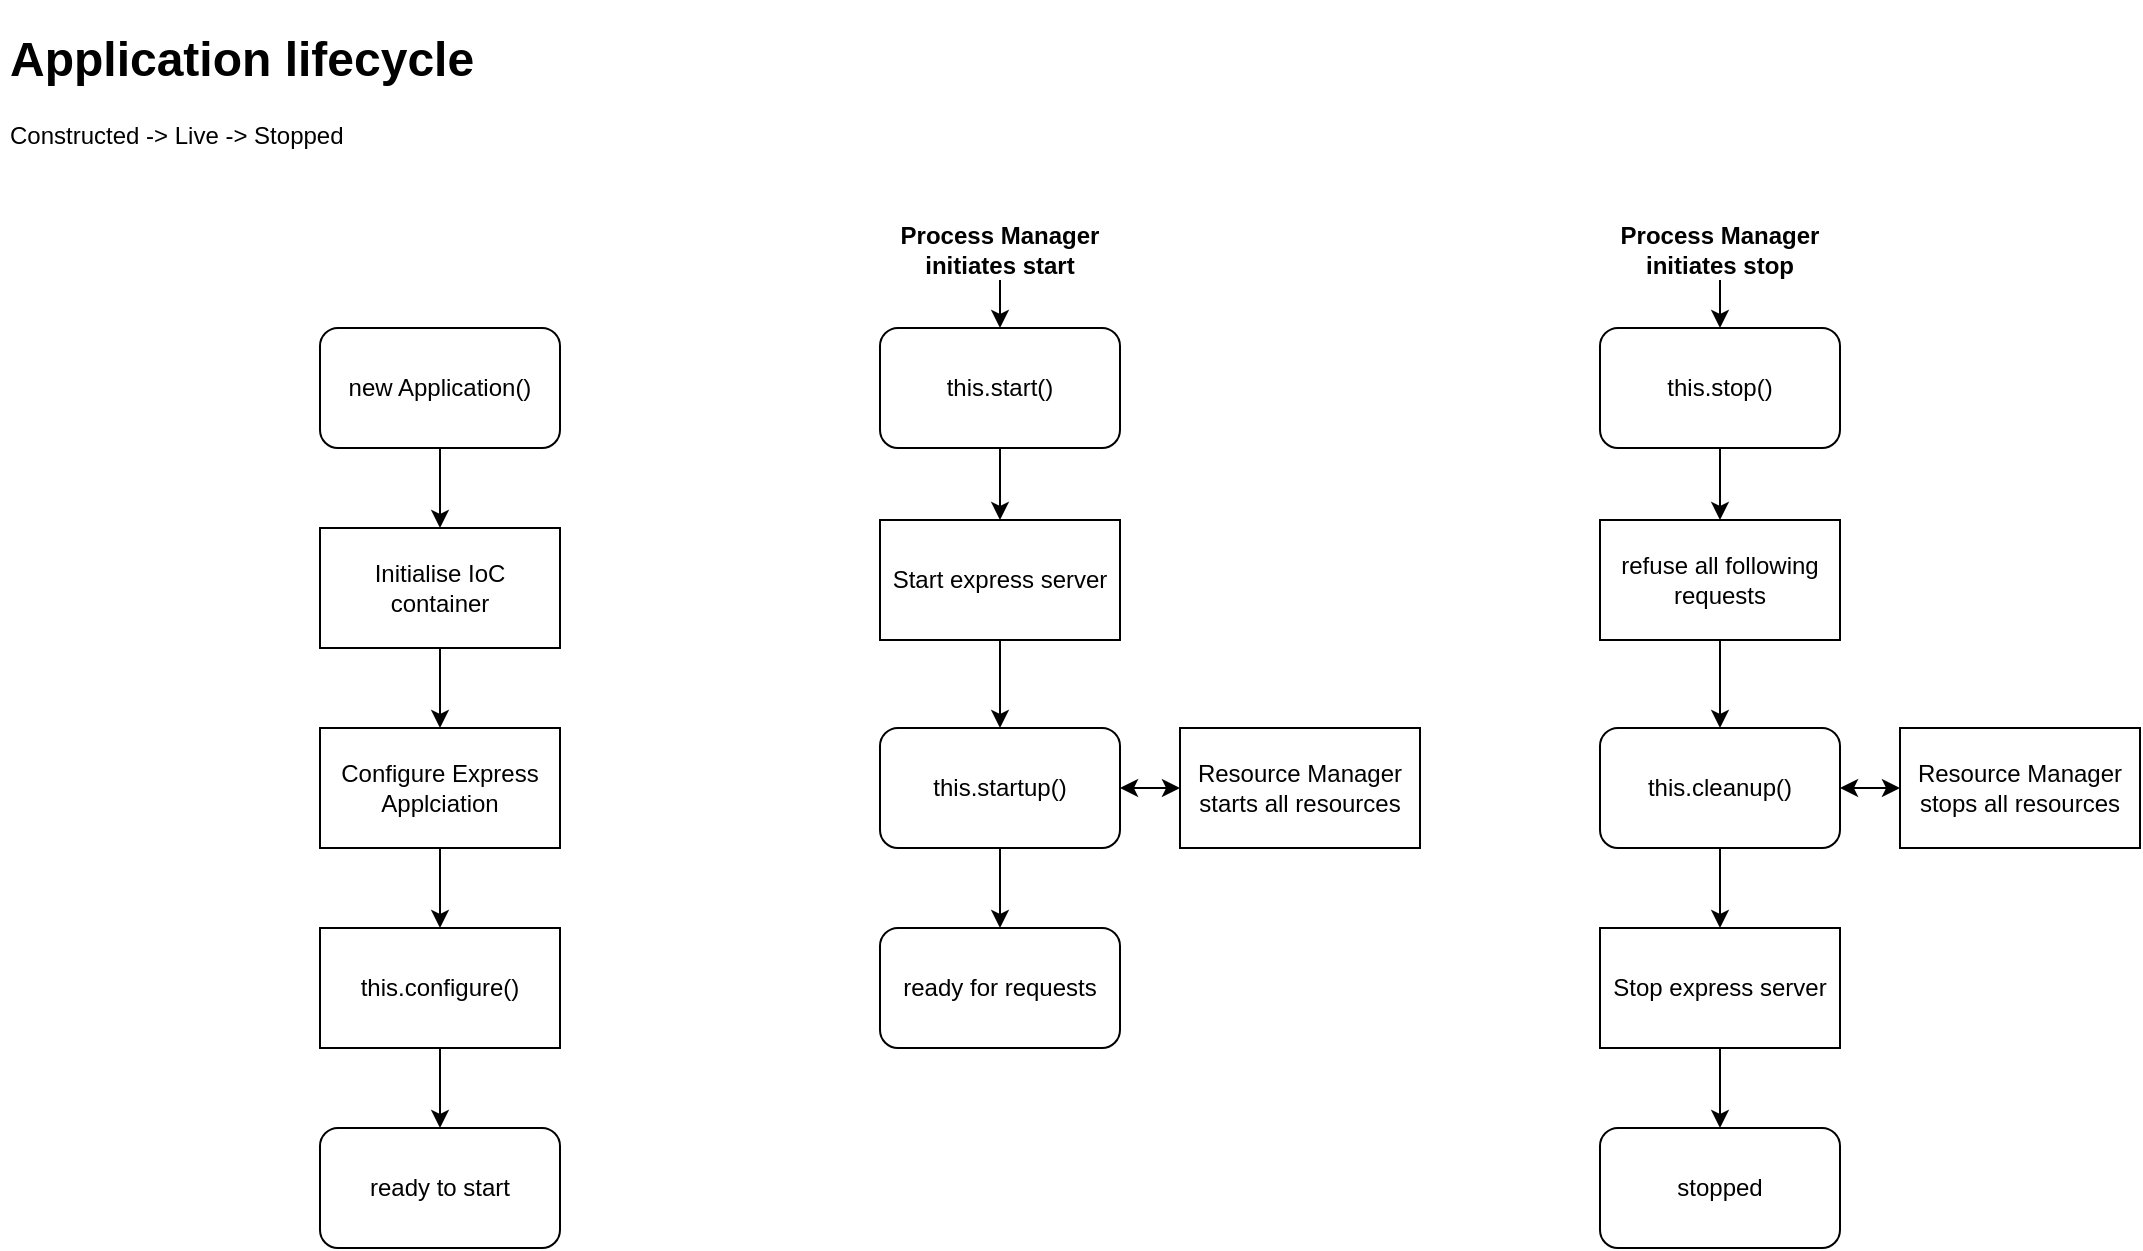 <mxfile version="16.5.6" type="device" pages="2"><diagram id="WwKaxPyDbDFMb3IJ6wo2" name="application lifecycle"><mxGraphModel dx="1234" dy="809" grid="1" gridSize="10" guides="1" tooltips="1" connect="1" arrows="1" fold="1" page="1" pageScale="1" pageWidth="1169" pageHeight="827" math="0" shadow="0"><root><mxCell id="0"/><mxCell id="1" parent="0"/><mxCell id="eLjJ5Z6fW_Yev-cvs-dV-1" value="&lt;h1&gt;Application lifecycle&lt;/h1&gt;&lt;p&gt;Constructed -&amp;gt; Live -&amp;gt; Stopped&lt;/p&gt;" style="text;html=1;strokeColor=none;fillColor=none;spacing=5;spacingTop=-20;whiteSpace=wrap;overflow=hidden;rounded=0;" vertex="1" parent="1"><mxGeometry x="20" y="30" width="360" height="90" as="geometry"/></mxCell><mxCell id="eLjJ5Z6fW_Yev-cvs-dV-5" style="edgeStyle=orthogonalEdgeStyle;rounded=0;orthogonalLoop=1;jettySize=auto;html=1;entryX=0.5;entryY=0;entryDx=0;entryDy=0;" edge="1" parent="1" source="eLjJ5Z6fW_Yev-cvs-dV-2" target="eLjJ5Z6fW_Yev-cvs-dV-4"><mxGeometry relative="1" as="geometry"/></mxCell><mxCell id="eLjJ5Z6fW_Yev-cvs-dV-2" value="new Application()" style="rounded=1;whiteSpace=wrap;html=1;" vertex="1" parent="1"><mxGeometry x="180" y="184" width="120" height="60" as="geometry"/></mxCell><mxCell id="eLjJ5Z6fW_Yev-cvs-dV-7" style="edgeStyle=orthogonalEdgeStyle;rounded=0;orthogonalLoop=1;jettySize=auto;html=1;entryX=0.5;entryY=0;entryDx=0;entryDy=0;" edge="1" parent="1" source="eLjJ5Z6fW_Yev-cvs-dV-4" target="eLjJ5Z6fW_Yev-cvs-dV-6"><mxGeometry relative="1" as="geometry"/></mxCell><mxCell id="eLjJ5Z6fW_Yev-cvs-dV-4" value="Initialise IoC container" style="rounded=0;whiteSpace=wrap;html=1;" vertex="1" parent="1"><mxGeometry x="180" y="284" width="120" height="60" as="geometry"/></mxCell><mxCell id="eLjJ5Z6fW_Yev-cvs-dV-9" style="edgeStyle=orthogonalEdgeStyle;rounded=0;orthogonalLoop=1;jettySize=auto;html=1;entryX=0.5;entryY=0;entryDx=0;entryDy=0;" edge="1" parent="1" source="eLjJ5Z6fW_Yev-cvs-dV-6" target="eLjJ5Z6fW_Yev-cvs-dV-8"><mxGeometry relative="1" as="geometry"/></mxCell><mxCell id="eLjJ5Z6fW_Yev-cvs-dV-6" value="Configure Express Applciation" style="rounded=0;whiteSpace=wrap;html=1;" vertex="1" parent="1"><mxGeometry x="180" y="384" width="120" height="60" as="geometry"/></mxCell><mxCell id="eLjJ5Z6fW_Yev-cvs-dV-11" style="edgeStyle=orthogonalEdgeStyle;rounded=0;orthogonalLoop=1;jettySize=auto;html=1;entryX=0.5;entryY=0;entryDx=0;entryDy=0;" edge="1" parent="1" source="eLjJ5Z6fW_Yev-cvs-dV-8" target="eLjJ5Z6fW_Yev-cvs-dV-10"><mxGeometry relative="1" as="geometry"/></mxCell><mxCell id="eLjJ5Z6fW_Yev-cvs-dV-8" value="this.configure()" style="rounded=0;whiteSpace=wrap;html=1;" vertex="1" parent="1"><mxGeometry x="180" y="484" width="120" height="60" as="geometry"/></mxCell><mxCell id="eLjJ5Z6fW_Yev-cvs-dV-10" value="ready to start" style="rounded=1;whiteSpace=wrap;html=1;" vertex="1" parent="1"><mxGeometry x="180" y="584" width="120" height="60" as="geometry"/></mxCell><mxCell id="eLjJ5Z6fW_Yev-cvs-dV-25" style="edgeStyle=orthogonalEdgeStyle;rounded=0;orthogonalLoop=1;jettySize=auto;html=1;entryX=0.5;entryY=0;entryDx=0;entryDy=0;startArrow=none;startFill=0;" edge="1" parent="1" source="eLjJ5Z6fW_Yev-cvs-dV-13" target="eLjJ5Z6fW_Yev-cvs-dV-14"><mxGeometry relative="1" as="geometry"/></mxCell><mxCell id="eLjJ5Z6fW_Yev-cvs-dV-13" value="Process Manager initiates start" style="text;html=1;strokeColor=none;fillColor=none;align=center;verticalAlign=middle;whiteSpace=wrap;rounded=0;fontStyle=1" vertex="1" parent="1"><mxGeometry x="455" y="130" width="130" height="30" as="geometry"/></mxCell><mxCell id="eLjJ5Z6fW_Yev-cvs-dV-18" style="edgeStyle=orthogonalEdgeStyle;rounded=0;orthogonalLoop=1;jettySize=auto;html=1;entryX=0.5;entryY=0;entryDx=0;entryDy=0;" edge="1" parent="1" source="eLjJ5Z6fW_Yev-cvs-dV-14" target="eLjJ5Z6fW_Yev-cvs-dV-15"><mxGeometry relative="1" as="geometry"/></mxCell><mxCell id="eLjJ5Z6fW_Yev-cvs-dV-14" value="this.start()" style="rounded=1;whiteSpace=wrap;html=1;" vertex="1" parent="1"><mxGeometry x="460" y="184" width="120" height="60" as="geometry"/></mxCell><mxCell id="eLjJ5Z6fW_Yev-cvs-dV-19" style="edgeStyle=orthogonalEdgeStyle;rounded=0;orthogonalLoop=1;jettySize=auto;html=1;entryX=0.5;entryY=0;entryDx=0;entryDy=0;" edge="1" parent="1" source="eLjJ5Z6fW_Yev-cvs-dV-15" target="eLjJ5Z6fW_Yev-cvs-dV-16"><mxGeometry relative="1" as="geometry"/></mxCell><mxCell id="eLjJ5Z6fW_Yev-cvs-dV-15" value="Start express server" style="rounded=0;whiteSpace=wrap;html=1;" vertex="1" parent="1"><mxGeometry x="460" y="280" width="120" height="60" as="geometry"/></mxCell><mxCell id="eLjJ5Z6fW_Yev-cvs-dV-20" style="edgeStyle=orthogonalEdgeStyle;rounded=0;orthogonalLoop=1;jettySize=auto;html=1;entryX=0;entryY=0.5;entryDx=0;entryDy=0;startArrow=classic;startFill=1;" edge="1" parent="1" source="eLjJ5Z6fW_Yev-cvs-dV-16" target="eLjJ5Z6fW_Yev-cvs-dV-17"><mxGeometry relative="1" as="geometry"/></mxCell><mxCell id="eLjJ5Z6fW_Yev-cvs-dV-22" style="edgeStyle=orthogonalEdgeStyle;rounded=0;orthogonalLoop=1;jettySize=auto;html=1;entryX=0.5;entryY=0;entryDx=0;entryDy=0;" edge="1" parent="1" source="eLjJ5Z6fW_Yev-cvs-dV-16" target="eLjJ5Z6fW_Yev-cvs-dV-21"><mxGeometry relative="1" as="geometry"/></mxCell><mxCell id="eLjJ5Z6fW_Yev-cvs-dV-16" value="this.startup()" style="rounded=1;whiteSpace=wrap;html=1;" vertex="1" parent="1"><mxGeometry x="460" y="384" width="120" height="60" as="geometry"/></mxCell><mxCell id="eLjJ5Z6fW_Yev-cvs-dV-17" value="Resource Manager starts all resources" style="rounded=0;whiteSpace=wrap;html=1;" vertex="1" parent="1"><mxGeometry x="610" y="384" width="120" height="60" as="geometry"/></mxCell><mxCell id="eLjJ5Z6fW_Yev-cvs-dV-21" value="ready for requests" style="rounded=1;whiteSpace=wrap;html=1;" vertex="1" parent="1"><mxGeometry x="460" y="484" width="120" height="60" as="geometry"/></mxCell><mxCell id="eLjJ5Z6fW_Yev-cvs-dV-26" style="edgeStyle=orthogonalEdgeStyle;rounded=0;orthogonalLoop=1;jettySize=auto;html=1;entryX=0.5;entryY=0;entryDx=0;entryDy=0;startArrow=none;startFill=0;" edge="1" parent="1" source="eLjJ5Z6fW_Yev-cvs-dV-23" target="eLjJ5Z6fW_Yev-cvs-dV-24"><mxGeometry relative="1" as="geometry"/></mxCell><mxCell id="eLjJ5Z6fW_Yev-cvs-dV-23" value="Process Manager initiates stop" style="text;html=1;strokeColor=none;fillColor=none;align=center;verticalAlign=middle;whiteSpace=wrap;rounded=0;fontStyle=1" vertex="1" parent="1"><mxGeometry x="815" y="130" width="130" height="30" as="geometry"/></mxCell><mxCell id="eLjJ5Z6fW_Yev-cvs-dV-30" style="edgeStyle=orthogonalEdgeStyle;rounded=0;orthogonalLoop=1;jettySize=auto;html=1;entryX=0.5;entryY=0;entryDx=0;entryDy=0;startArrow=none;startFill=0;" edge="1" parent="1" source="eLjJ5Z6fW_Yev-cvs-dV-24" target="eLjJ5Z6fW_Yev-cvs-dV-27"><mxGeometry relative="1" as="geometry"/></mxCell><mxCell id="eLjJ5Z6fW_Yev-cvs-dV-24" value="this.stop()" style="rounded=1;whiteSpace=wrap;html=1;" vertex="1" parent="1"><mxGeometry x="820" y="184" width="120" height="60" as="geometry"/></mxCell><mxCell id="eLjJ5Z6fW_Yev-cvs-dV-31" style="edgeStyle=orthogonalEdgeStyle;rounded=0;orthogonalLoop=1;jettySize=auto;html=1;entryX=0.5;entryY=0;entryDx=0;entryDy=0;startArrow=none;startFill=0;" edge="1" parent="1" source="eLjJ5Z6fW_Yev-cvs-dV-27" target="eLjJ5Z6fW_Yev-cvs-dV-28"><mxGeometry relative="1" as="geometry"/></mxCell><mxCell id="eLjJ5Z6fW_Yev-cvs-dV-27" value="refuse all following requests" style="rounded=0;whiteSpace=wrap;html=1;" vertex="1" parent="1"><mxGeometry x="820" y="280" width="120" height="60" as="geometry"/></mxCell><mxCell id="eLjJ5Z6fW_Yev-cvs-dV-33" style="edgeStyle=orthogonalEdgeStyle;rounded=0;orthogonalLoop=1;jettySize=auto;html=1;entryX=0.5;entryY=0;entryDx=0;entryDy=0;startArrow=none;startFill=0;" edge="1" parent="1" source="eLjJ5Z6fW_Yev-cvs-dV-28" target="eLjJ5Z6fW_Yev-cvs-dV-32"><mxGeometry relative="1" as="geometry"/></mxCell><mxCell id="eLjJ5Z6fW_Yev-cvs-dV-28" value="this.cleanup()" style="rounded=1;whiteSpace=wrap;html=1;" vertex="1" parent="1"><mxGeometry x="820" y="384" width="120" height="60" as="geometry"/></mxCell><mxCell id="eLjJ5Z6fW_Yev-cvs-dV-36" style="edgeStyle=orthogonalEdgeStyle;rounded=0;orthogonalLoop=1;jettySize=auto;html=1;entryX=1;entryY=0.5;entryDx=0;entryDy=0;startArrow=classic;startFill=1;" edge="1" parent="1" source="eLjJ5Z6fW_Yev-cvs-dV-29" target="eLjJ5Z6fW_Yev-cvs-dV-28"><mxGeometry relative="1" as="geometry"/></mxCell><mxCell id="eLjJ5Z6fW_Yev-cvs-dV-29" value="Resource Manager stops all resources" style="rounded=0;whiteSpace=wrap;html=1;" vertex="1" parent="1"><mxGeometry x="970" y="384" width="120" height="60" as="geometry"/></mxCell><mxCell id="eLjJ5Z6fW_Yev-cvs-dV-35" style="edgeStyle=orthogonalEdgeStyle;rounded=0;orthogonalLoop=1;jettySize=auto;html=1;entryX=0.5;entryY=0;entryDx=0;entryDy=0;startArrow=none;startFill=0;" edge="1" parent="1" source="eLjJ5Z6fW_Yev-cvs-dV-32" target="eLjJ5Z6fW_Yev-cvs-dV-34"><mxGeometry relative="1" as="geometry"/></mxCell><mxCell id="eLjJ5Z6fW_Yev-cvs-dV-32" value="Stop express server" style="rounded=0;whiteSpace=wrap;html=1;" vertex="1" parent="1"><mxGeometry x="820" y="484" width="120" height="60" as="geometry"/></mxCell><mxCell id="eLjJ5Z6fW_Yev-cvs-dV-34" value="stopped" style="rounded=1;whiteSpace=wrap;html=1;" vertex="1" parent="1"><mxGeometry x="820" y="584" width="120" height="60" as="geometry"/></mxCell></root></mxGraphModel></diagram><diagram id="D0i-LE64XPAKCUYtZnWn" name="request lifecycle"><mxGraphModel dx="1234" dy="809" grid="1" gridSize="10" guides="1" tooltips="1" connect="1" arrows="1" fold="1" page="1" pageScale="1" pageWidth="827" pageHeight="1169" math="0" shadow="0"><root><mxCell id="XkX4Y500jx2uQlpAbqsO-0"/><mxCell id="XkX4Y500jx2uQlpAbqsO-1" parent="XkX4Y500jx2uQlpAbqsO-0"/><mxCell id="XkX4Y500jx2uQlpAbqsO-2" value="&lt;h1&gt;Request lifecycle&lt;/h1&gt;&lt;p&gt;&lt;br&gt;&lt;/p&gt;" style="text;html=1;strokeColor=none;fillColor=none;spacing=5;spacingTop=-20;whiteSpace=wrap;overflow=hidden;rounded=0;" vertex="1" parent="XkX4Y500jx2uQlpAbqsO-1"><mxGeometry x="40" y="40" width="360" height="120" as="geometry"/></mxCell><mxCell id="vp2UkWkE0QwxME8ekBXi-13" style="edgeStyle=orthogonalEdgeStyle;rounded=0;orthogonalLoop=1;jettySize=auto;html=1;entryX=0.5;entryY=0;entryDx=0;entryDy=0;startArrow=none;startFill=0;" edge="1" parent="XkX4Y500jx2uQlpAbqsO-1" source="vp2UkWkE0QwxME8ekBXi-0" target="vp2UkWkE0QwxME8ekBXi-1"><mxGeometry relative="1" as="geometry"/></mxCell><mxCell id="vp2UkWkE0QwxME8ekBXi-0" value="Request" style="rounded=1;whiteSpace=wrap;html=1;" vertex="1" parent="XkX4Y500jx2uQlpAbqsO-1"><mxGeometry x="350" y="160" width="120" height="60" as="geometry"/></mxCell><mxCell id="vp2UkWkE0QwxME8ekBXi-14" style="edgeStyle=orthogonalEdgeStyle;rounded=0;orthogonalLoop=1;jettySize=auto;html=1;entryX=0.5;entryY=0;entryDx=0;entryDy=0;startArrow=none;startFill=0;" edge="1" parent="XkX4Y500jx2uQlpAbqsO-1" source="vp2UkWkE0QwxME8ekBXi-1" target="vp2UkWkE0QwxME8ekBXi-2"><mxGeometry relative="1" as="geometry"/></mxCell><mxCell id="vp2UkWkE0QwxME8ekBXi-1" value="Create request IoC container" style="rounded=0;whiteSpace=wrap;html=1;" vertex="1" parent="XkX4Y500jx2uQlpAbqsO-1"><mxGeometry x="350" y="240" width="120" height="60" as="geometry"/></mxCell><mxCell id="vp2UkWkE0QwxME8ekBXi-15" style="edgeStyle=orthogonalEdgeStyle;rounded=0;orthogonalLoop=1;jettySize=auto;html=1;entryX=0.5;entryY=0;entryDx=0;entryDy=0;startArrow=none;startFill=0;" edge="1" parent="XkX4Y500jx2uQlpAbqsO-1" source="vp2UkWkE0QwxME8ekBXi-2" target="vp2UkWkE0QwxME8ekBXi-3"><mxGeometry relative="1" as="geometry"/></mxCell><mxCell id="vp2UkWkE0QwxME8ekBXi-2" value="Setup profiling session" style="rounded=0;whiteSpace=wrap;html=1;" vertex="1" parent="XkX4Y500jx2uQlpAbqsO-1"><mxGeometry x="350" y="320" width="120" height="60" as="geometry"/></mxCell><mxCell id="vp2UkWkE0QwxME8ekBXi-16" style="edgeStyle=orthogonalEdgeStyle;rounded=0;orthogonalLoop=1;jettySize=auto;html=1;startArrow=none;startFill=0;" edge="1" parent="XkX4Y500jx2uQlpAbqsO-1" source="vp2UkWkE0QwxME8ekBXi-3" target="vp2UkWkE0QwxME8ekBXi-4"><mxGeometry relative="1" as="geometry"/></mxCell><mxCell id="vp2UkWkE0QwxME8ekBXi-3" value="Configure request IoC container" style="rounded=0;whiteSpace=wrap;html=1;" vertex="1" parent="XkX4Y500jx2uQlpAbqsO-1"><mxGeometry x="350" y="400" width="120" height="60" as="geometry"/></mxCell><mxCell id="vp2UkWkE0QwxME8ekBXi-17" style="edgeStyle=orthogonalEdgeStyle;rounded=0;orthogonalLoop=1;jettySize=auto;html=1;entryX=0.5;entryY=0;entryDx=0;entryDy=0;startArrow=none;startFill=0;" edge="1" parent="XkX4Y500jx2uQlpAbqsO-1" source="vp2UkWkE0QwxME8ekBXi-4" target="vp2UkWkE0QwxME8ekBXi-5"><mxGeometry relative="1" as="geometry"/></mxCell><mxCell id="vp2UkWkE0QwxME8ekBXi-4" value="Execute matching global middlewares with priority &amp;gt;= 0" style="rounded=0;whiteSpace=wrap;html=1;" vertex="1" parent="XkX4Y500jx2uQlpAbqsO-1"><mxGeometry x="350" y="480" width="120" height="60" as="geometry"/></mxCell><mxCell id="vp2UkWkE0QwxME8ekBXi-18" style="edgeStyle=orthogonalEdgeStyle;rounded=0;orthogonalLoop=1;jettySize=auto;html=1;entryX=0;entryY=0.5;entryDx=0;entryDy=0;startArrow=none;startFill=0;" edge="1" parent="XkX4Y500jx2uQlpAbqsO-1" source="vp2UkWkE0QwxME8ekBXi-5" target="vp2UkWkE0QwxME8ekBXi-10"><mxGeometry relative="1" as="geometry"/></mxCell><mxCell id="vp2UkWkE0QwxME8ekBXi-22" style="edgeStyle=orthogonalEdgeStyle;rounded=0;orthogonalLoop=1;jettySize=auto;html=1;startArrow=none;startFill=0;" edge="1" parent="XkX4Y500jx2uQlpAbqsO-1" source="vp2UkWkE0QwxME8ekBXi-5" target="vp2UkWkE0QwxME8ekBXi-6"><mxGeometry relative="1" as="geometry"/></mxCell><mxCell id="vp2UkWkE0QwxME8ekBXi-5" value="Execute matching route" style="rounded=0;whiteSpace=wrap;html=1;" vertex="1" parent="XkX4Y500jx2uQlpAbqsO-1"><mxGeometry x="350" y="560" width="120" height="60" as="geometry"/></mxCell><mxCell id="vp2UkWkE0QwxME8ekBXi-23" style="edgeStyle=orthogonalEdgeStyle;rounded=0;orthogonalLoop=1;jettySize=auto;html=1;startArrow=none;startFill=0;" edge="1" parent="XkX4Y500jx2uQlpAbqsO-1" source="vp2UkWkE0QwxME8ekBXi-6" target="vp2UkWkE0QwxME8ekBXi-7"><mxGeometry relative="1" as="geometry"/></mxCell><mxCell id="vp2UkWkE0QwxME8ekBXi-6" value="Execute matching global middlewares with priority &amp;lt; 0" style="rounded=0;whiteSpace=wrap;html=1;" vertex="1" parent="XkX4Y500jx2uQlpAbqsO-1"><mxGeometry x="350" y="640" width="120" height="60" as="geometry"/></mxCell><mxCell id="vp2UkWkE0QwxME8ekBXi-24" style="edgeStyle=orthogonalEdgeStyle;rounded=0;orthogonalLoop=1;jettySize=auto;html=1;entryX=0.5;entryY=0;entryDx=0;entryDy=0;startArrow=none;startFill=0;" edge="1" parent="XkX4Y500jx2uQlpAbqsO-1" source="vp2UkWkE0QwxME8ekBXi-7" target="vp2UkWkE0QwxME8ekBXi-8"><mxGeometry relative="1" as="geometry"/></mxCell><mxCell id="vp2UkWkE0QwxME8ekBXi-7" value="Error handler middleware" style="rounded=0;whiteSpace=wrap;html=1;" vertex="1" parent="XkX4Y500jx2uQlpAbqsO-1"><mxGeometry x="350" y="720" width="120" height="60" as="geometry"/></mxCell><mxCell id="vp2UkWkE0QwxME8ekBXi-25" style="edgeStyle=orthogonalEdgeStyle;rounded=0;orthogonalLoop=1;jettySize=auto;html=1;startArrow=none;startFill=0;" edge="1" parent="XkX4Y500jx2uQlpAbqsO-1" source="vp2UkWkE0QwxME8ekBXi-8" target="vp2UkWkE0QwxME8ekBXi-9"><mxGeometry relative="1" as="geometry"/></mxCell><mxCell id="vp2UkWkE0QwxME8ekBXi-8" value="Stop profiling session" style="rounded=0;whiteSpace=wrap;html=1;" vertex="1" parent="XkX4Y500jx2uQlpAbqsO-1"><mxGeometry x="350" y="800" width="120" height="60" as="geometry"/></mxCell><mxCell id="vp2UkWkE0QwxME8ekBXi-9" value="Response" style="rounded=1;whiteSpace=wrap;html=1;" vertex="1" parent="XkX4Y500jx2uQlpAbqsO-1"><mxGeometry x="350" y="880" width="120" height="60" as="geometry"/></mxCell><mxCell id="vp2UkWkE0QwxME8ekBXi-19" style="edgeStyle=orthogonalEdgeStyle;rounded=0;orthogonalLoop=1;jettySize=auto;html=1;entryX=0.5;entryY=0;entryDx=0;entryDy=0;startArrow=none;startFill=0;" edge="1" parent="XkX4Y500jx2uQlpAbqsO-1" source="vp2UkWkE0QwxME8ekBXi-10" target="vp2UkWkE0QwxME8ekBXi-11"><mxGeometry relative="1" as="geometry"/></mxCell><mxCell id="vp2UkWkE0QwxME8ekBXi-10" value="Set Cache-Control" style="rounded=0;whiteSpace=wrap;html=1;" vertex="1" parent="XkX4Y500jx2uQlpAbqsO-1"><mxGeometry x="515" y="560" width="120" height="60" as="geometry"/></mxCell><mxCell id="vp2UkWkE0QwxME8ekBXi-20" style="edgeStyle=orthogonalEdgeStyle;rounded=0;orthogonalLoop=1;jettySize=auto;html=1;startArrow=none;startFill=0;" edge="1" parent="XkX4Y500jx2uQlpAbqsO-1" source="vp2UkWkE0QwxME8ekBXi-11" target="vp2UkWkE0QwxME8ekBXi-12"><mxGeometry relative="1" as="geometry"/></mxCell><mxCell id="vp2UkWkE0QwxME8ekBXi-11" value="Execute route defined middlewares" style="rounded=0;whiteSpace=wrap;html=1;" vertex="1" parent="XkX4Y500jx2uQlpAbqsO-1"><mxGeometry x="515" y="640" width="120" height="60" as="geometry"/></mxCell><mxCell id="vp2UkWkE0QwxME8ekBXi-21" style="edgeStyle=orthogonalEdgeStyle;rounded=0;orthogonalLoop=1;jettySize=auto;html=1;exitX=0.5;exitY=1;exitDx=0;exitDy=0;entryX=1;entryY=0.5;entryDx=0;entryDy=0;startArrow=none;startFill=0;" edge="1" parent="XkX4Y500jx2uQlpAbqsO-1" source="vp2UkWkE0QwxME8ekBXi-12" target="vp2UkWkE0QwxME8ekBXi-5"><mxGeometry relative="1" as="geometry"/></mxCell><mxCell id="vp2UkWkE0QwxME8ekBXi-12" value="route.handle()" style="rounded=1;whiteSpace=wrap;html=1;" vertex="1" parent="XkX4Y500jx2uQlpAbqsO-1"><mxGeometry x="515" y="720" width="120" height="60" as="geometry"/></mxCell></root></mxGraphModel></diagram></mxfile>
